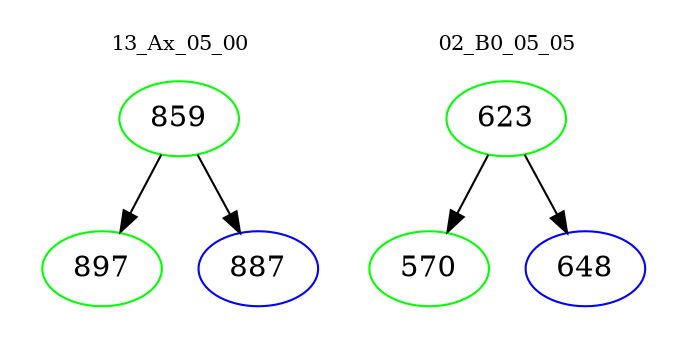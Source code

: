 digraph{
subgraph cluster_0 {
color = white
label = "13_Ax_05_00";
fontsize=10;
T0_859 [label="859", color="green"]
T0_859 -> T0_897 [color="black"]
T0_897 [label="897", color="green"]
T0_859 -> T0_887 [color="black"]
T0_887 [label="887", color="blue"]
}
subgraph cluster_1 {
color = white
label = "02_B0_05_05";
fontsize=10;
T1_623 [label="623", color="green"]
T1_623 -> T1_570 [color="black"]
T1_570 [label="570", color="green"]
T1_623 -> T1_648 [color="black"]
T1_648 [label="648", color="blue"]
}
}
